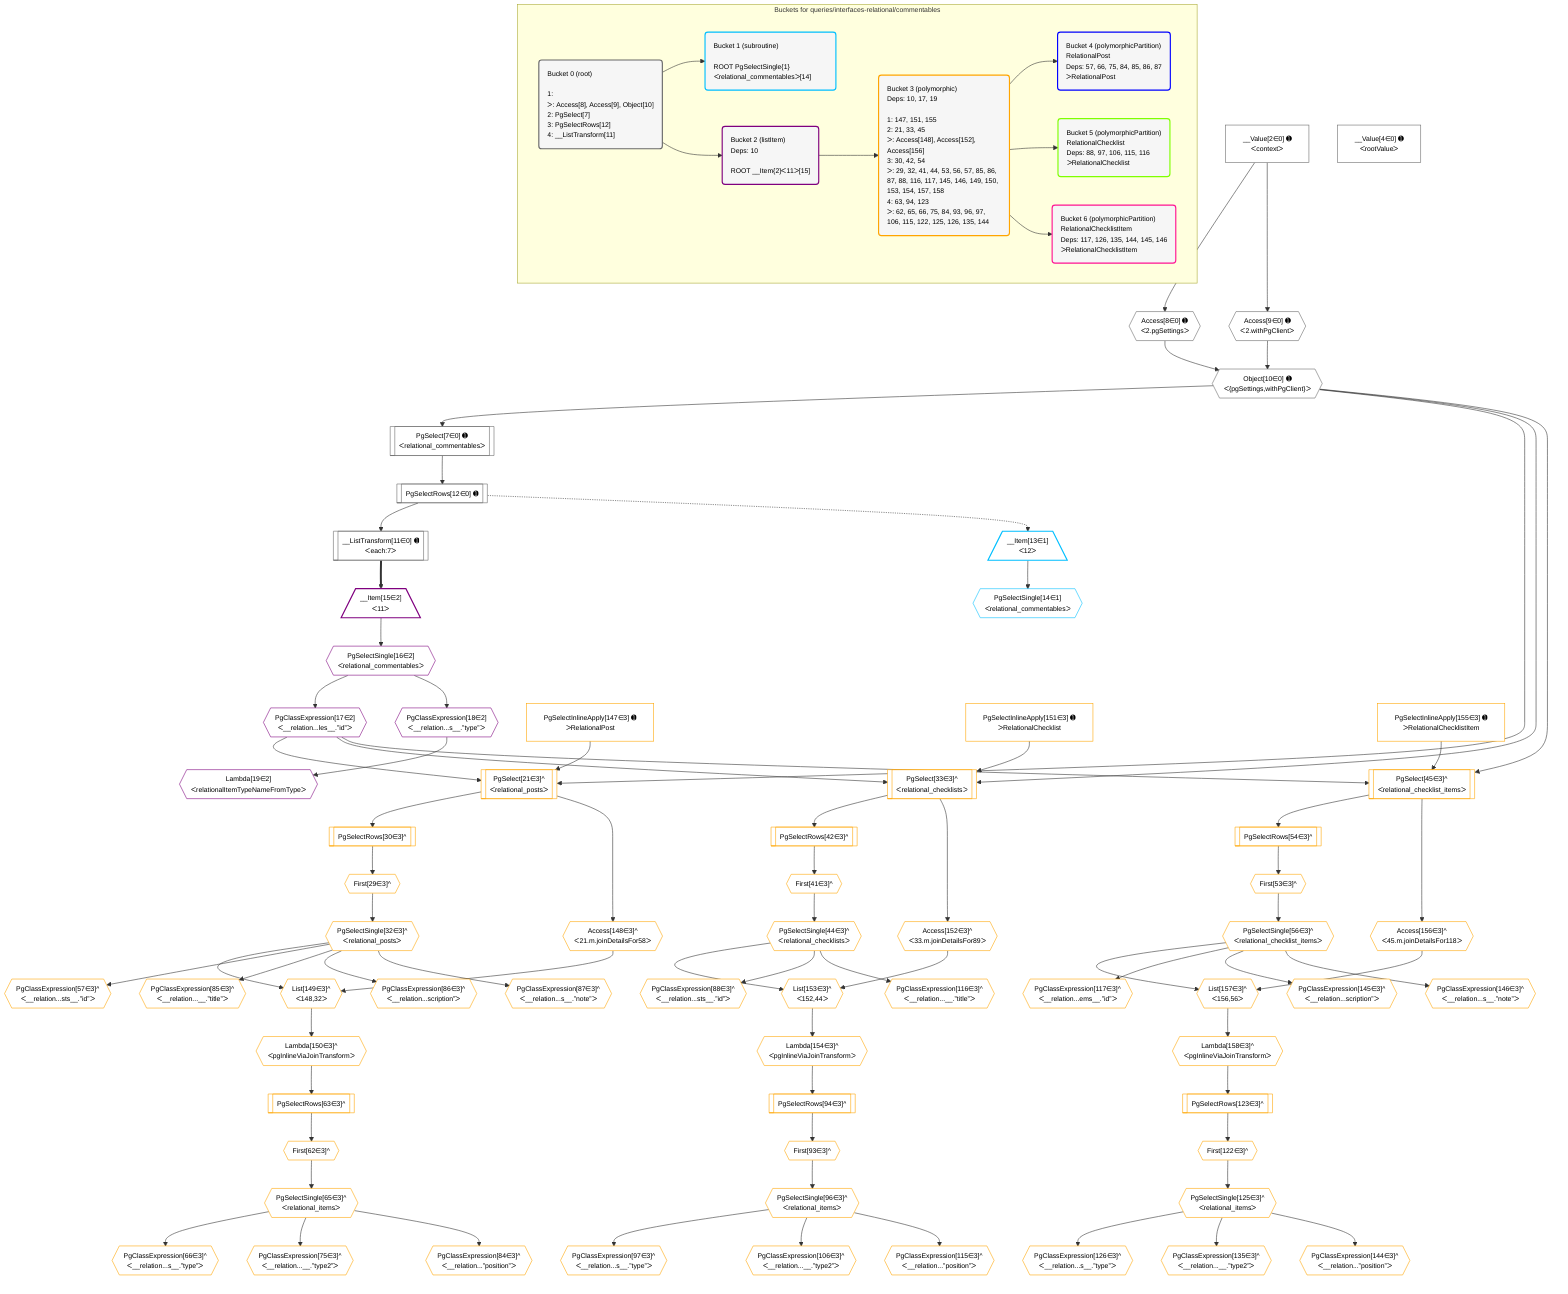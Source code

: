 %%{init: {'themeVariables': { 'fontSize': '12px'}}}%%
graph TD
    classDef path fill:#eee,stroke:#000,color:#000
    classDef plan fill:#fff,stroke-width:1px,color:#000
    classDef itemplan fill:#fff,stroke-width:2px,color:#000
    classDef unbatchedplan fill:#dff,stroke-width:1px,color:#000
    classDef sideeffectplan fill:#fcc,stroke-width:2px,color:#000
    classDef bucket fill:#f6f6f6,color:#000,stroke-width:2px,text-align:left

    subgraph "Buckets for queries/interfaces-relational/commentables"
    Bucket0("Bucket 0 (root)<br /><br />1: <br />ᐳ: Access[8], Access[9], Object[10]<br />2: PgSelect[7]<br />3: PgSelectRows[12]<br />4: __ListTransform[11]"):::bucket
    Bucket1("Bucket 1 (subroutine)<br /><br />ROOT PgSelectSingle{1}ᐸrelational_commentablesᐳ[14]"):::bucket
    Bucket2("Bucket 2 (listItem)<br />Deps: 10<br /><br />ROOT __Item{2}ᐸ11ᐳ[15]"):::bucket
    Bucket3("Bucket 3 (polymorphic)<br />Deps: 10, 17, 19<br /><br />1: 147, 151, 155<br />2: 21, 33, 45<br />ᐳ: Access[148], Access[152], Access[156]<br />3: 30, 42, 54<br />ᐳ: 29, 32, 41, 44, 53, 56, 57, 85, 86, 87, 88, 116, 117, 145, 146, 149, 150, 153, 154, 157, 158<br />4: 63, 94, 123<br />ᐳ: 62, 65, 66, 75, 84, 93, 96, 97, 106, 115, 122, 125, 126, 135, 144"):::bucket
    Bucket4("Bucket 4 (polymorphicPartition)<br />RelationalPost<br />Deps: 57, 66, 75, 84, 85, 86, 87<br />ᐳRelationalPost"):::bucket
    Bucket5("Bucket 5 (polymorphicPartition)<br />RelationalChecklist<br />Deps: 88, 97, 106, 115, 116<br />ᐳRelationalChecklist"):::bucket
    Bucket6("Bucket 6 (polymorphicPartition)<br />RelationalChecklistItem<br />Deps: 117, 126, 135, 144, 145, 146<br />ᐳRelationalChecklistItem"):::bucket
    end
    Bucket0 --> Bucket1 & Bucket2
    Bucket2 --> Bucket3
    Bucket3 --> Bucket4 & Bucket5 & Bucket6

    %% plan dependencies
    Object10{{"Object[10∈0] ➊<br />ᐸ{pgSettings,withPgClient}ᐳ"}}:::plan
    Access8{{"Access[8∈0] ➊<br />ᐸ2.pgSettingsᐳ"}}:::plan
    Access9{{"Access[9∈0] ➊<br />ᐸ2.withPgClientᐳ"}}:::plan
    Access8 & Access9 --> Object10
    PgSelect7[["PgSelect[7∈0] ➊<br />ᐸrelational_commentablesᐳ"]]:::plan
    Object10 --> PgSelect7
    __Value2["__Value[2∈0] ➊<br />ᐸcontextᐳ"]:::plan
    __Value2 --> Access8
    __Value2 --> Access9
    __ListTransform11[["__ListTransform[11∈0] ➊<br />ᐸeach:7ᐳ"]]:::plan
    PgSelectRows12[["PgSelectRows[12∈0] ➊"]]:::plan
    PgSelectRows12 --> __ListTransform11
    PgSelect7 --> PgSelectRows12
    __Value4["__Value[4∈0] ➊<br />ᐸrootValueᐳ"]:::plan
    __Item13[/"__Item[13∈1]<br />ᐸ12ᐳ"\]:::itemplan
    PgSelectRows12 -.-> __Item13
    PgSelectSingle14{{"PgSelectSingle[14∈1]<br />ᐸrelational_commentablesᐳ"}}:::plan
    __Item13 --> PgSelectSingle14
    __Item15[/"__Item[15∈2]<br />ᐸ11ᐳ"\]:::itemplan
    __ListTransform11 ==> __Item15
    PgSelectSingle16{{"PgSelectSingle[16∈2]<br />ᐸrelational_commentablesᐳ"}}:::plan
    __Item15 --> PgSelectSingle16
    PgClassExpression17{{"PgClassExpression[17∈2]<br />ᐸ__relation...les__.”id”ᐳ"}}:::plan
    PgSelectSingle16 --> PgClassExpression17
    PgClassExpression18{{"PgClassExpression[18∈2]<br />ᐸ__relation...s__.”type”ᐳ"}}:::plan
    PgSelectSingle16 --> PgClassExpression18
    Lambda19{{"Lambda[19∈2]<br />ᐸrelationalItemTypeNameFromTypeᐳ"}}:::plan
    PgClassExpression18 --> Lambda19
    PgSelect21[["PgSelect[21∈3]^<br />ᐸrelational_postsᐳ"]]:::plan
    PgSelectInlineApply147["PgSelectInlineApply[147∈3] ➊<br />ᐳRelationalPost"]:::plan
    Object10 & PgClassExpression17 & PgSelectInlineApply147 --> PgSelect21
    PgSelect33[["PgSelect[33∈3]^<br />ᐸrelational_checklistsᐳ"]]:::plan
    PgSelectInlineApply151["PgSelectInlineApply[151∈3] ➊<br />ᐳRelationalChecklist"]:::plan
    Object10 & PgClassExpression17 & PgSelectInlineApply151 --> PgSelect33
    PgSelect45[["PgSelect[45∈3]^<br />ᐸrelational_checklist_itemsᐳ"]]:::plan
    PgSelectInlineApply155["PgSelectInlineApply[155∈3] ➊<br />ᐳRelationalChecklistItem"]:::plan
    Object10 & PgClassExpression17 & PgSelectInlineApply155 --> PgSelect45
    List149{{"List[149∈3]^<br />ᐸ148,32ᐳ"}}:::plan
    Access148{{"Access[148∈3]^<br />ᐸ21.m.joinDetailsFor58ᐳ"}}:::plan
    PgSelectSingle32{{"PgSelectSingle[32∈3]^<br />ᐸrelational_postsᐳ"}}:::plan
    Access148 & PgSelectSingle32 --> List149
    List153{{"List[153∈3]^<br />ᐸ152,44ᐳ"}}:::plan
    Access152{{"Access[152∈3]^<br />ᐸ33.m.joinDetailsFor89ᐳ"}}:::plan
    PgSelectSingle44{{"PgSelectSingle[44∈3]^<br />ᐸrelational_checklistsᐳ"}}:::plan
    Access152 & PgSelectSingle44 --> List153
    List157{{"List[157∈3]^<br />ᐸ156,56ᐳ"}}:::plan
    Access156{{"Access[156∈3]^<br />ᐸ45.m.joinDetailsFor118ᐳ"}}:::plan
    PgSelectSingle56{{"PgSelectSingle[56∈3]^<br />ᐸrelational_checklist_itemsᐳ"}}:::plan
    Access156 & PgSelectSingle56 --> List157
    First29{{"First[29∈3]^"}}:::plan
    PgSelectRows30[["PgSelectRows[30∈3]^"]]:::plan
    PgSelectRows30 --> First29
    PgSelect21 --> PgSelectRows30
    First29 --> PgSelectSingle32
    First41{{"First[41∈3]^"}}:::plan
    PgSelectRows42[["PgSelectRows[42∈3]^"]]:::plan
    PgSelectRows42 --> First41
    PgSelect33 --> PgSelectRows42
    First41 --> PgSelectSingle44
    First53{{"First[53∈3]^"}}:::plan
    PgSelectRows54[["PgSelectRows[54∈3]^"]]:::plan
    PgSelectRows54 --> First53
    PgSelect45 --> PgSelectRows54
    First53 --> PgSelectSingle56
    PgClassExpression57{{"PgClassExpression[57∈3]^<br />ᐸ__relation...sts__.”id”ᐳ"}}:::plan
    PgSelectSingle32 --> PgClassExpression57
    First62{{"First[62∈3]^"}}:::plan
    PgSelectRows63[["PgSelectRows[63∈3]^"]]:::plan
    PgSelectRows63 --> First62
    Lambda150{{"Lambda[150∈3]^<br />ᐸpgInlineViaJoinTransformᐳ"}}:::plan
    Lambda150 --> PgSelectRows63
    PgSelectSingle65{{"PgSelectSingle[65∈3]^<br />ᐸrelational_itemsᐳ"}}:::plan
    First62 --> PgSelectSingle65
    PgClassExpression66{{"PgClassExpression[66∈3]^<br />ᐸ__relation...s__.”type”ᐳ"}}:::plan
    PgSelectSingle65 --> PgClassExpression66
    PgClassExpression75{{"PgClassExpression[75∈3]^<br />ᐸ__relation...__.”type2”ᐳ"}}:::plan
    PgSelectSingle65 --> PgClassExpression75
    PgClassExpression84{{"PgClassExpression[84∈3]^<br />ᐸ__relation...”position”ᐳ"}}:::plan
    PgSelectSingle65 --> PgClassExpression84
    PgClassExpression85{{"PgClassExpression[85∈3]^<br />ᐸ__relation...__.”title”ᐳ"}}:::plan
    PgSelectSingle32 --> PgClassExpression85
    PgClassExpression86{{"PgClassExpression[86∈3]^<br />ᐸ__relation...scription”ᐳ"}}:::plan
    PgSelectSingle32 --> PgClassExpression86
    PgClassExpression87{{"PgClassExpression[87∈3]^<br />ᐸ__relation...s__.”note”ᐳ"}}:::plan
    PgSelectSingle32 --> PgClassExpression87
    PgClassExpression88{{"PgClassExpression[88∈3]^<br />ᐸ__relation...sts__.”id”ᐳ"}}:::plan
    PgSelectSingle44 --> PgClassExpression88
    First93{{"First[93∈3]^"}}:::plan
    PgSelectRows94[["PgSelectRows[94∈3]^"]]:::plan
    PgSelectRows94 --> First93
    Lambda154{{"Lambda[154∈3]^<br />ᐸpgInlineViaJoinTransformᐳ"}}:::plan
    Lambda154 --> PgSelectRows94
    PgSelectSingle96{{"PgSelectSingle[96∈3]^<br />ᐸrelational_itemsᐳ"}}:::plan
    First93 --> PgSelectSingle96
    PgClassExpression97{{"PgClassExpression[97∈3]^<br />ᐸ__relation...s__.”type”ᐳ"}}:::plan
    PgSelectSingle96 --> PgClassExpression97
    PgClassExpression106{{"PgClassExpression[106∈3]^<br />ᐸ__relation...__.”type2”ᐳ"}}:::plan
    PgSelectSingle96 --> PgClassExpression106
    PgClassExpression115{{"PgClassExpression[115∈3]^<br />ᐸ__relation...”position”ᐳ"}}:::plan
    PgSelectSingle96 --> PgClassExpression115
    PgClassExpression116{{"PgClassExpression[116∈3]^<br />ᐸ__relation...__.”title”ᐳ"}}:::plan
    PgSelectSingle44 --> PgClassExpression116
    PgClassExpression117{{"PgClassExpression[117∈3]^<br />ᐸ__relation...ems__.”id”ᐳ"}}:::plan
    PgSelectSingle56 --> PgClassExpression117
    First122{{"First[122∈3]^"}}:::plan
    PgSelectRows123[["PgSelectRows[123∈3]^"]]:::plan
    PgSelectRows123 --> First122
    Lambda158{{"Lambda[158∈3]^<br />ᐸpgInlineViaJoinTransformᐳ"}}:::plan
    Lambda158 --> PgSelectRows123
    PgSelectSingle125{{"PgSelectSingle[125∈3]^<br />ᐸrelational_itemsᐳ"}}:::plan
    First122 --> PgSelectSingle125
    PgClassExpression126{{"PgClassExpression[126∈3]^<br />ᐸ__relation...s__.”type”ᐳ"}}:::plan
    PgSelectSingle125 --> PgClassExpression126
    PgClassExpression135{{"PgClassExpression[135∈3]^<br />ᐸ__relation...__.”type2”ᐳ"}}:::plan
    PgSelectSingle125 --> PgClassExpression135
    PgClassExpression144{{"PgClassExpression[144∈3]^<br />ᐸ__relation...”position”ᐳ"}}:::plan
    PgSelectSingle125 --> PgClassExpression144
    PgClassExpression145{{"PgClassExpression[145∈3]^<br />ᐸ__relation...scription”ᐳ"}}:::plan
    PgSelectSingle56 --> PgClassExpression145
    PgClassExpression146{{"PgClassExpression[146∈3]^<br />ᐸ__relation...s__.”note”ᐳ"}}:::plan
    PgSelectSingle56 --> PgClassExpression146
    PgSelect21 --> Access148
    List149 --> Lambda150
    PgSelect33 --> Access152
    List153 --> Lambda154
    PgSelect45 --> Access156
    List157 --> Lambda158

    %% define steps
    classDef bucket0 stroke:#696969
    class Bucket0,__Value2,__Value4,PgSelect7,Access8,Access9,Object10,__ListTransform11,PgSelectRows12 bucket0
    classDef bucket1 stroke:#00bfff
    class Bucket1,__Item13,PgSelectSingle14 bucket1
    classDef bucket2 stroke:#7f007f
    class Bucket2,__Item15,PgSelectSingle16,PgClassExpression17,PgClassExpression18,Lambda19 bucket2
    classDef bucket3 stroke:#ffa500
    class Bucket3,PgSelect21,First29,PgSelectRows30,PgSelectSingle32,PgSelect33,First41,PgSelectRows42,PgSelectSingle44,PgSelect45,First53,PgSelectRows54,PgSelectSingle56,PgClassExpression57,First62,PgSelectRows63,PgSelectSingle65,PgClassExpression66,PgClassExpression75,PgClassExpression84,PgClassExpression85,PgClassExpression86,PgClassExpression87,PgClassExpression88,First93,PgSelectRows94,PgSelectSingle96,PgClassExpression97,PgClassExpression106,PgClassExpression115,PgClassExpression116,PgClassExpression117,First122,PgSelectRows123,PgSelectSingle125,PgClassExpression126,PgClassExpression135,PgClassExpression144,PgClassExpression145,PgClassExpression146,PgSelectInlineApply147,Access148,List149,Lambda150,PgSelectInlineApply151,Access152,List153,Lambda154,PgSelectInlineApply155,Access156,List157,Lambda158 bucket3
    classDef bucket4 stroke:#0000ff
    class Bucket4 bucket4
    classDef bucket5 stroke:#7fff00
    class Bucket5 bucket5
    classDef bucket6 stroke:#ff1493
    class Bucket6 bucket6